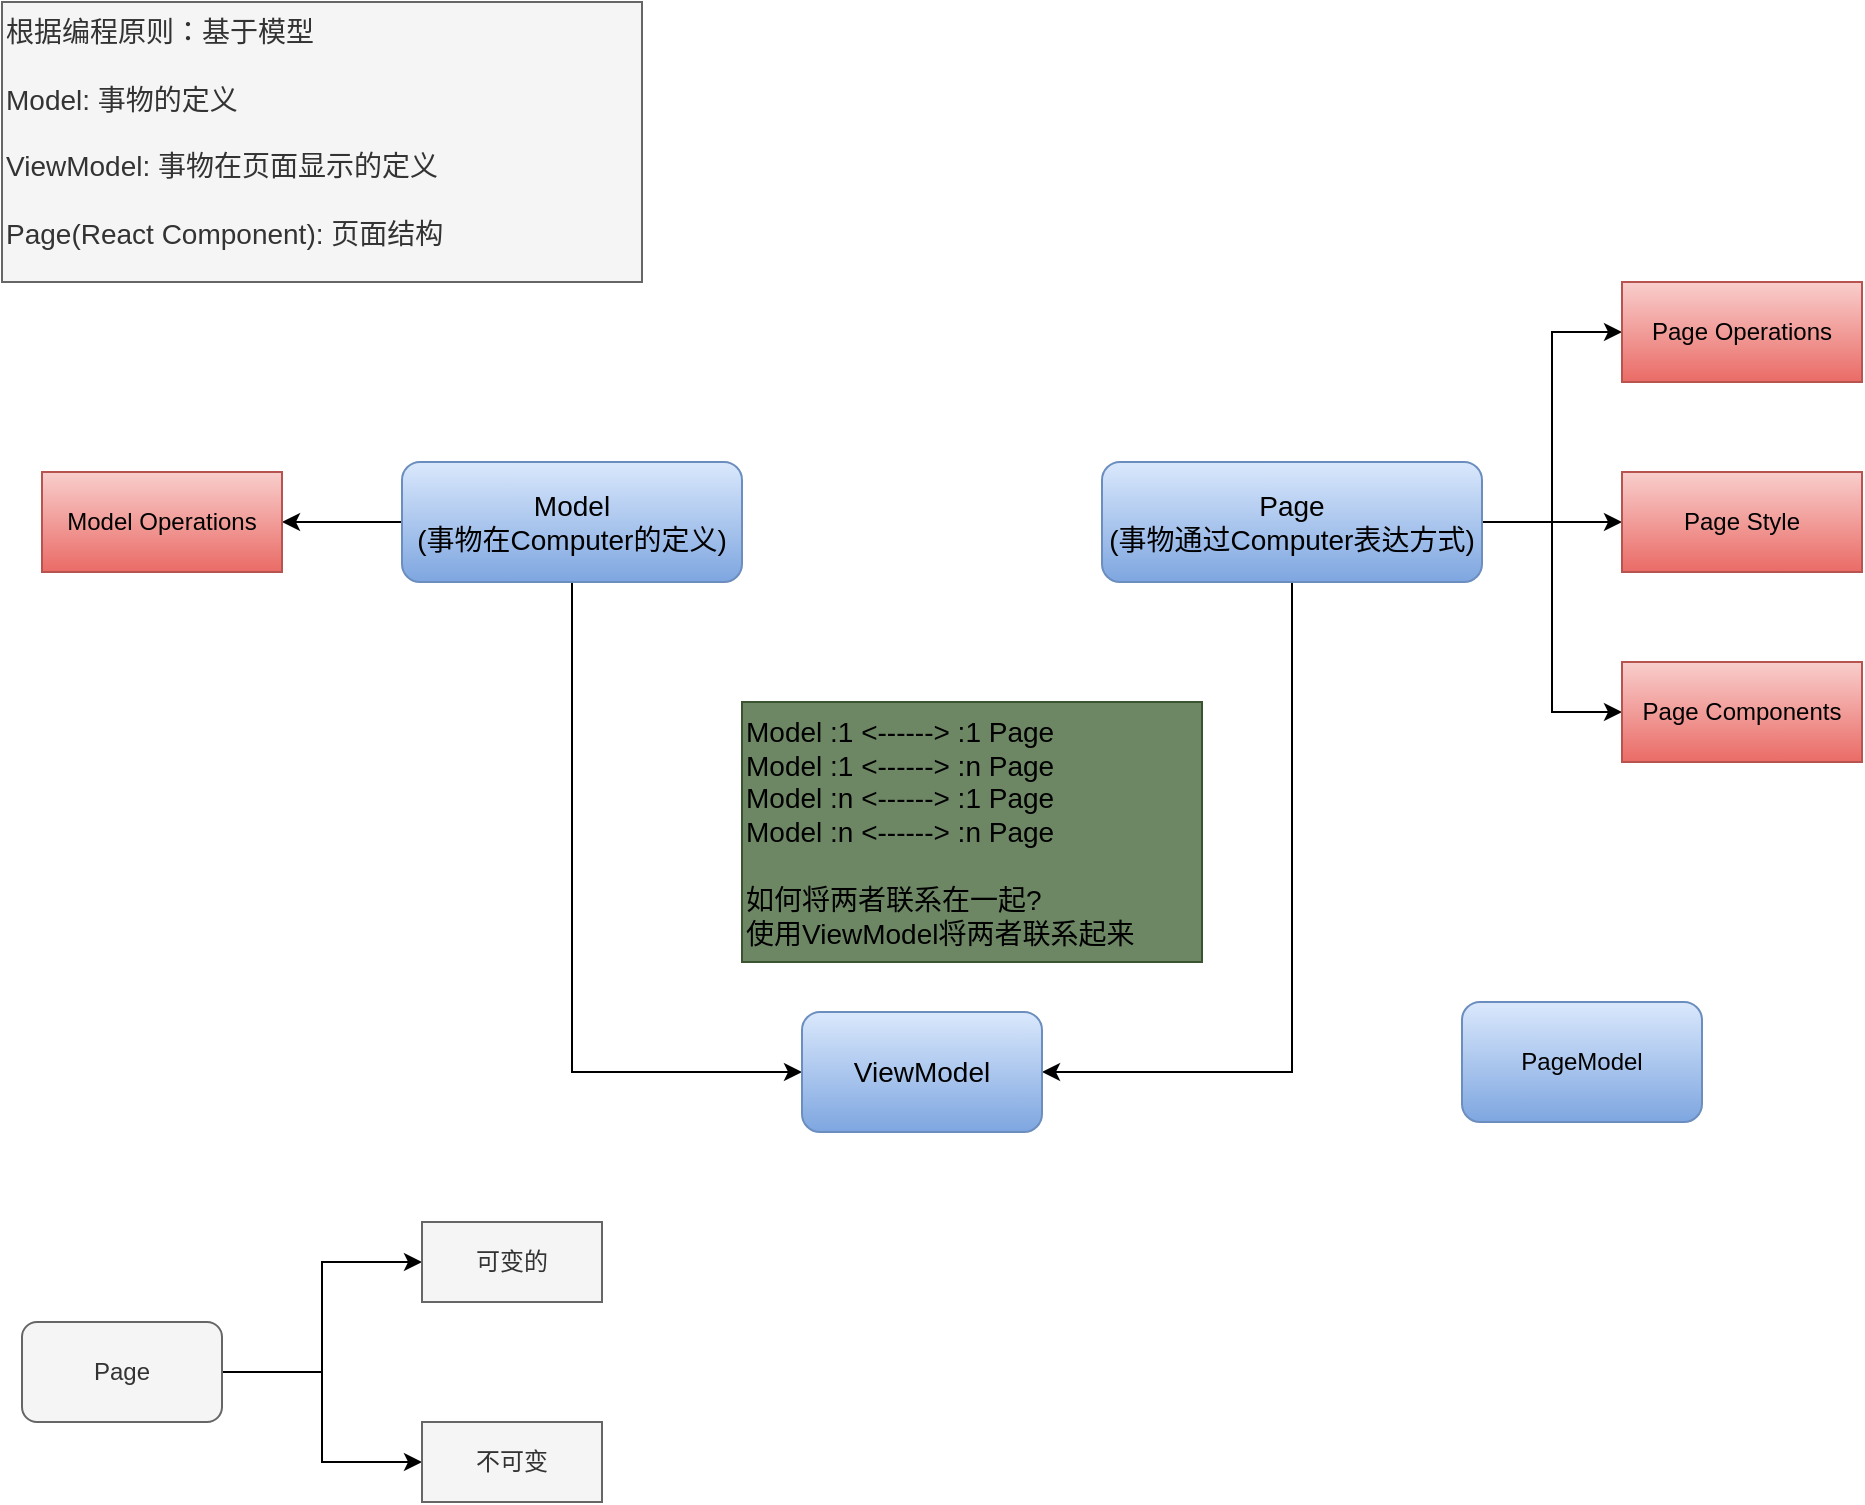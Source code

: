 <mxfile>
    <diagram id="0sdaWvDVDTFVifVHx63x" name="PageCompositions">
        <mxGraphModel dx="1065" dy="790" grid="1" gridSize="10" guides="1" tooltips="1" connect="1" arrows="1" fold="1" page="1" pageScale="1" pageWidth="1100" pageHeight="850" math="0" shadow="0">
            <root>
                <mxCell id="0"/>
                <mxCell id="1" parent="0"/>
                <mxCell id="4" value="根据编程原则：基于模型&lt;br&gt;&lt;br&gt;Model: 事物的定义&lt;br&gt;&lt;br&gt;ViewModel: 事物在页面显示的定义&lt;br&gt;&lt;br&gt;Page(React Component): 页面结构" style="text;html=1;strokeColor=#666666;fillColor=#f5f5f5;align=left;verticalAlign=top;whiteSpace=wrap;rounded=0;fontSize=14;fontStyle=0;fontColor=#333333;" vertex="1" parent="1">
                    <mxGeometry x="40" y="30" width="320" height="140" as="geometry"/>
                </mxCell>
                <mxCell id="13" style="edgeStyle=orthogonalEdgeStyle;rounded=0;orthogonalLoop=1;jettySize=auto;html=1;entryX=0;entryY=0.5;entryDx=0;entryDy=0;fontSize=14;exitX=0.5;exitY=1;exitDx=0;exitDy=0;" edge="1" parent="1" source="5" target="12">
                    <mxGeometry relative="1" as="geometry"/>
                </mxCell>
                <mxCell id="19" style="edgeStyle=orthogonalEdgeStyle;rounded=0;orthogonalLoop=1;jettySize=auto;html=1;entryX=1;entryY=0.5;entryDx=0;entryDy=0;fontSize=12;" edge="1" parent="1" source="5" target="15">
                    <mxGeometry relative="1" as="geometry"/>
                </mxCell>
                <mxCell id="5" value="Model&lt;br&gt;(事物在Computer的定义)" style="rounded=1;whiteSpace=wrap;html=1;fontSize=14;fillColor=#dae8fc;strokeColor=#6c8ebf;gradientColor=#7ea6e0;fontColor=#000000;" vertex="1" parent="1">
                    <mxGeometry x="240" y="260" width="170" height="60" as="geometry"/>
                </mxCell>
                <mxCell id="14" style="edgeStyle=orthogonalEdgeStyle;rounded=0;orthogonalLoop=1;jettySize=auto;html=1;entryX=1;entryY=0.5;entryDx=0;entryDy=0;fontSize=14;exitX=0.5;exitY=1;exitDx=0;exitDy=0;" edge="1" parent="1" source="6" target="12">
                    <mxGeometry relative="1" as="geometry"/>
                </mxCell>
                <mxCell id="20" style="edgeStyle=orthogonalEdgeStyle;rounded=0;orthogonalLoop=1;jettySize=auto;html=1;entryX=0;entryY=0.5;entryDx=0;entryDy=0;fontSize=12;" edge="1" parent="1" source="6" target="17">
                    <mxGeometry relative="1" as="geometry"/>
                </mxCell>
                <mxCell id="21" style="edgeStyle=orthogonalEdgeStyle;rounded=0;orthogonalLoop=1;jettySize=auto;html=1;entryX=0;entryY=0.5;entryDx=0;entryDy=0;fontSize=12;" edge="1" parent="1" source="6" target="16">
                    <mxGeometry relative="1" as="geometry"/>
                </mxCell>
                <mxCell id="22" style="edgeStyle=orthogonalEdgeStyle;rounded=0;orthogonalLoop=1;jettySize=auto;html=1;entryX=0;entryY=0.5;entryDx=0;entryDy=0;fontSize=12;" edge="1" parent="1" source="6" target="18">
                    <mxGeometry relative="1" as="geometry"/>
                </mxCell>
                <mxCell id="6" value="Page&lt;br&gt;(事物通过Computer表达方式)" style="rounded=1;whiteSpace=wrap;html=1;fontSize=14;gradientColor=#7ea6e0;fillColor=#dae8fc;strokeColor=#6c8ebf;fontColor=#000000;" vertex="1" parent="1">
                    <mxGeometry x="590" y="260" width="190" height="60" as="geometry"/>
                </mxCell>
                <mxCell id="11" value="&lt;span&gt;Model :1 &amp;lt;------&amp;gt; :1 Page&lt;/span&gt;&lt;br&gt;&lt;span&gt;Model :1 &amp;lt;------&amp;gt; :n Page&lt;/span&gt;&lt;br&gt;&lt;span&gt;Model :n &amp;lt;------&amp;gt; :1 Page&lt;/span&gt;&lt;br&gt;&lt;span&gt;Model :n &amp;lt;------&amp;gt; :n Page&lt;br&gt;&lt;/span&gt;&lt;br&gt;&lt;span&gt;如何将两者联系在一起?&lt;br&gt;使用ViewModel将两者联系起来&lt;br&gt;&lt;/span&gt;" style="text;html=1;strokeColor=#3A5431;fillColor=#6d8764;align=left;verticalAlign=middle;whiteSpace=wrap;rounded=0;fontSize=14;fontColor=#000000;" vertex="1" parent="1">
                    <mxGeometry x="410" y="380" width="230" height="130" as="geometry"/>
                </mxCell>
                <mxCell id="12" value="ViewModel" style="rounded=1;whiteSpace=wrap;html=1;fontSize=14;align=center;gradientColor=#7ea6e0;fillColor=#dae8fc;strokeColor=#6c8ebf;fontColor=#000000;" vertex="1" parent="1">
                    <mxGeometry x="440" y="535" width="120" height="60" as="geometry"/>
                </mxCell>
                <mxCell id="15" value="Model Operations" style="rounded=0;whiteSpace=wrap;html=1;fontSize=12;align=center;gradientColor=#ea6b66;fillColor=#f8cecc;strokeColor=#b85450;fontColor=#000000;" vertex="1" parent="1">
                    <mxGeometry x="60" y="265" width="120" height="50" as="geometry"/>
                </mxCell>
                <mxCell id="16" value="Page Operations" style="rounded=0;whiteSpace=wrap;html=1;fontSize=12;align=center;gradientColor=#ea6b66;fillColor=#f8cecc;strokeColor=#b85450;fontColor=#000000;" vertex="1" parent="1">
                    <mxGeometry x="850" y="170" width="120" height="50" as="geometry"/>
                </mxCell>
                <mxCell id="17" value="Page Style" style="rounded=0;whiteSpace=wrap;html=1;fontSize=12;align=center;gradientColor=#ea6b66;fillColor=#f8cecc;strokeColor=#b85450;fontColor=#000000;" vertex="1" parent="1">
                    <mxGeometry x="850" y="265" width="120" height="50" as="geometry"/>
                </mxCell>
                <mxCell id="18" value="Page Components" style="rounded=0;whiteSpace=wrap;html=1;fontSize=12;align=center;gradientColor=#ea6b66;fillColor=#f8cecc;strokeColor=#b85450;fontColor=#000000;" vertex="1" parent="1">
                    <mxGeometry x="850" y="360" width="120" height="50" as="geometry"/>
                </mxCell>
                <mxCell id="23" value="PageModel" style="rounded=1;whiteSpace=wrap;html=1;fontSize=12;align=center;gradientColor=#7ea6e0;fillColor=#dae8fc;strokeColor=#6c8ebf;fontColor=#000000;" vertex="1" parent="1">
                    <mxGeometry x="770" y="530" width="120" height="60" as="geometry"/>
                </mxCell>
                <mxCell id="8lRDFDODpQALmgXZ3WMY-26" style="edgeStyle=orthogonalEdgeStyle;rounded=0;orthogonalLoop=1;jettySize=auto;html=1;entryX=0;entryY=0.5;entryDx=0;entryDy=0;fontSize=12;fontColor=#000000;" edge="1" parent="1" source="8lRDFDODpQALmgXZ3WMY-23" target="8lRDFDODpQALmgXZ3WMY-24">
                    <mxGeometry relative="1" as="geometry"/>
                </mxCell>
                <mxCell id="8lRDFDODpQALmgXZ3WMY-27" style="edgeStyle=orthogonalEdgeStyle;rounded=0;orthogonalLoop=1;jettySize=auto;html=1;entryX=0;entryY=0.5;entryDx=0;entryDy=0;fontSize=12;fontColor=#000000;" edge="1" parent="1" source="8lRDFDODpQALmgXZ3WMY-23" target="8lRDFDODpQALmgXZ3WMY-25">
                    <mxGeometry relative="1" as="geometry"/>
                </mxCell>
                <mxCell id="8lRDFDODpQALmgXZ3WMY-23" value="Page" style="rounded=1;whiteSpace=wrap;html=1;fontSize=12;fillColor=#f5f5f5;align=center;strokeColor=#666666;fontColor=#333333;" vertex="1" parent="1">
                    <mxGeometry x="50" y="690" width="100" height="50" as="geometry"/>
                </mxCell>
                <mxCell id="8lRDFDODpQALmgXZ3WMY-24" value="可变的" style="rounded=0;whiteSpace=wrap;html=1;fontSize=12;fontColor=#333333;fillColor=#f5f5f5;align=center;strokeColor=#666666;" vertex="1" parent="1">
                    <mxGeometry x="250" y="640" width="90" height="40" as="geometry"/>
                </mxCell>
                <mxCell id="8lRDFDODpQALmgXZ3WMY-25" value="不可变" style="rounded=0;whiteSpace=wrap;html=1;fontSize=12;fontColor=#333333;fillColor=#f5f5f5;align=center;strokeColor=#666666;" vertex="1" parent="1">
                    <mxGeometry x="250" y="740" width="90" height="40" as="geometry"/>
                </mxCell>
            </root>
        </mxGraphModel>
    </diagram>
    <diagram id="LHbcgk-5uFvVyf_OVRt5" name="LoadPage">
        <mxGraphModel dx="1204" dy="790" grid="1" gridSize="10" guides="1" tooltips="1" connect="1" arrows="1" fold="1" page="1" pageScale="1" pageWidth="1100" pageHeight="850" math="0" shadow="0">
            <root>
                <mxCell id="Z6J97lpENlpPEJQu4Hzo-0"/>
                <mxCell id="Z6J97lpENlpPEJQu4Hzo-1" parent="Z6J97lpENlpPEJQu4Hzo-0"/>
                <mxCell id="Z6J97lpENlpPEJQu4Hzo-14" style="edgeStyle=orthogonalEdgeStyle;rounded=0;orthogonalLoop=1;jettySize=auto;html=1;entryX=0;entryY=0.5;entryDx=0;entryDy=0;fontSize=12;fontColor=#FFFFFF;" edge="1" parent="Z6J97lpENlpPEJQu4Hzo-1" source="Z6J97lpENlpPEJQu4Hzo-8" target="Z6J97lpENlpPEJQu4Hzo-12">
                    <mxGeometry relative="1" as="geometry">
                        <Array as="points">
                            <mxPoint x="330" y="160"/>
                        </Array>
                    </mxGeometry>
                </mxCell>
                <mxCell id="Z6J97lpENlpPEJQu4Hzo-15" value="request successed" style="edgeLabel;html=1;align=center;verticalAlign=middle;resizable=0;points=[];fontSize=12;fontColor=#FFFFFF;" vertex="1" connectable="0" parent="Z6J97lpENlpPEJQu4Hzo-14">
                    <mxGeometry x="0.059" y="-3" relative="1" as="geometry">
                        <mxPoint x="3" y="-15" as="offset"/>
                    </mxGeometry>
                </mxCell>
                <mxCell id="Z6J97lpENlpPEJQu4Hzo-16" style="edgeStyle=orthogonalEdgeStyle;rounded=0;orthogonalLoop=1;jettySize=auto;html=1;entryX=-0.008;entryY=0.617;entryDx=0;entryDy=0;entryPerimeter=0;fontSize=12;fontColor=#FFFFFF;" edge="1" parent="Z6J97lpENlpPEJQu4Hzo-1" source="Z6J97lpENlpPEJQu4Hzo-8" target="Z6J97lpENlpPEJQu4Hzo-13">
                    <mxGeometry relative="1" as="geometry">
                        <Array as="points">
                            <mxPoint x="330" y="347"/>
                        </Array>
                    </mxGeometry>
                </mxCell>
                <mxCell id="Z6J97lpENlpPEJQu4Hzo-17" value="request failed" style="edgeLabel;html=1;align=center;verticalAlign=middle;resizable=0;points=[];fontSize=12;fontColor=#FFFFFF;" vertex="1" connectable="0" parent="Z6J97lpENlpPEJQu4Hzo-16">
                    <mxGeometry x="-0.087" y="-2" relative="1" as="geometry">
                        <mxPoint x="22" y="-13" as="offset"/>
                    </mxGeometry>
                </mxCell>
                <mxCell id="Z6J97lpENlpPEJQu4Hzo-8" value="LoadPage" style="rounded=1;whiteSpace=wrap;html=1;fontSize=12;align=center;gradientColor=#7ea6e0;fillColor=#dae8fc;strokeColor=#6c8ebf;fontColor=#000000;" vertex="1" parent="Z6J97lpENlpPEJQu4Hzo-1">
                    <mxGeometry x="260" y="220" width="120" height="60" as="geometry"/>
                </mxCell>
                <mxCell id="Z6J97lpENlpPEJQu4Hzo-9" value="" style="endArrow=classic;html=1;fontSize=12;fontColor=#FFFFFF;" edge="1" parent="Z6J97lpENlpPEJQu4Hzo-1">
                    <mxGeometry relative="1" as="geometry">
                        <mxPoint x="80" y="250" as="sourcePoint"/>
                        <mxPoint x="260" y="250" as="targetPoint"/>
                    </mxGeometry>
                </mxCell>
                <mxCell id="Z6J97lpENlpPEJQu4Hzo-10" value="request page" style="edgeLabel;resizable=0;html=1;align=center;verticalAlign=middle;fontSize=13;" connectable="0" vertex="1" parent="Z6J97lpENlpPEJQu4Hzo-9">
                    <mxGeometry relative="1" as="geometry">
                        <mxPoint x="10" y="-11" as="offset"/>
                    </mxGeometry>
                </mxCell>
                <mxCell id="Z6J97lpENlpPEJQu4Hzo-12" value="Page" style="rounded=1;whiteSpace=wrap;html=1;fontSize=12;align=center;gradientColor=#97d077;fillColor=#d5e8d4;strokeColor=#82b366;fontColor=#000000;" vertex="1" parent="Z6J97lpENlpPEJQu4Hzo-1">
                    <mxGeometry x="600" y="130" width="120" height="60" as="geometry"/>
                </mxCell>
                <mxCell id="Z6J97lpENlpPEJQu4Hzo-13" value="ErrorPage" style="rounded=1;whiteSpace=wrap;html=1;fontSize=12;align=center;gradientColor=#d5739d;fillColor=#e6d0de;strokeColor=#996185;fontColor=#000000;" vertex="1" parent="Z6J97lpENlpPEJQu4Hzo-1">
                    <mxGeometry x="600" y="310" width="120" height="60" as="geometry"/>
                </mxCell>
            </root>
        </mxGraphModel>
    </diagram>
</mxfile>